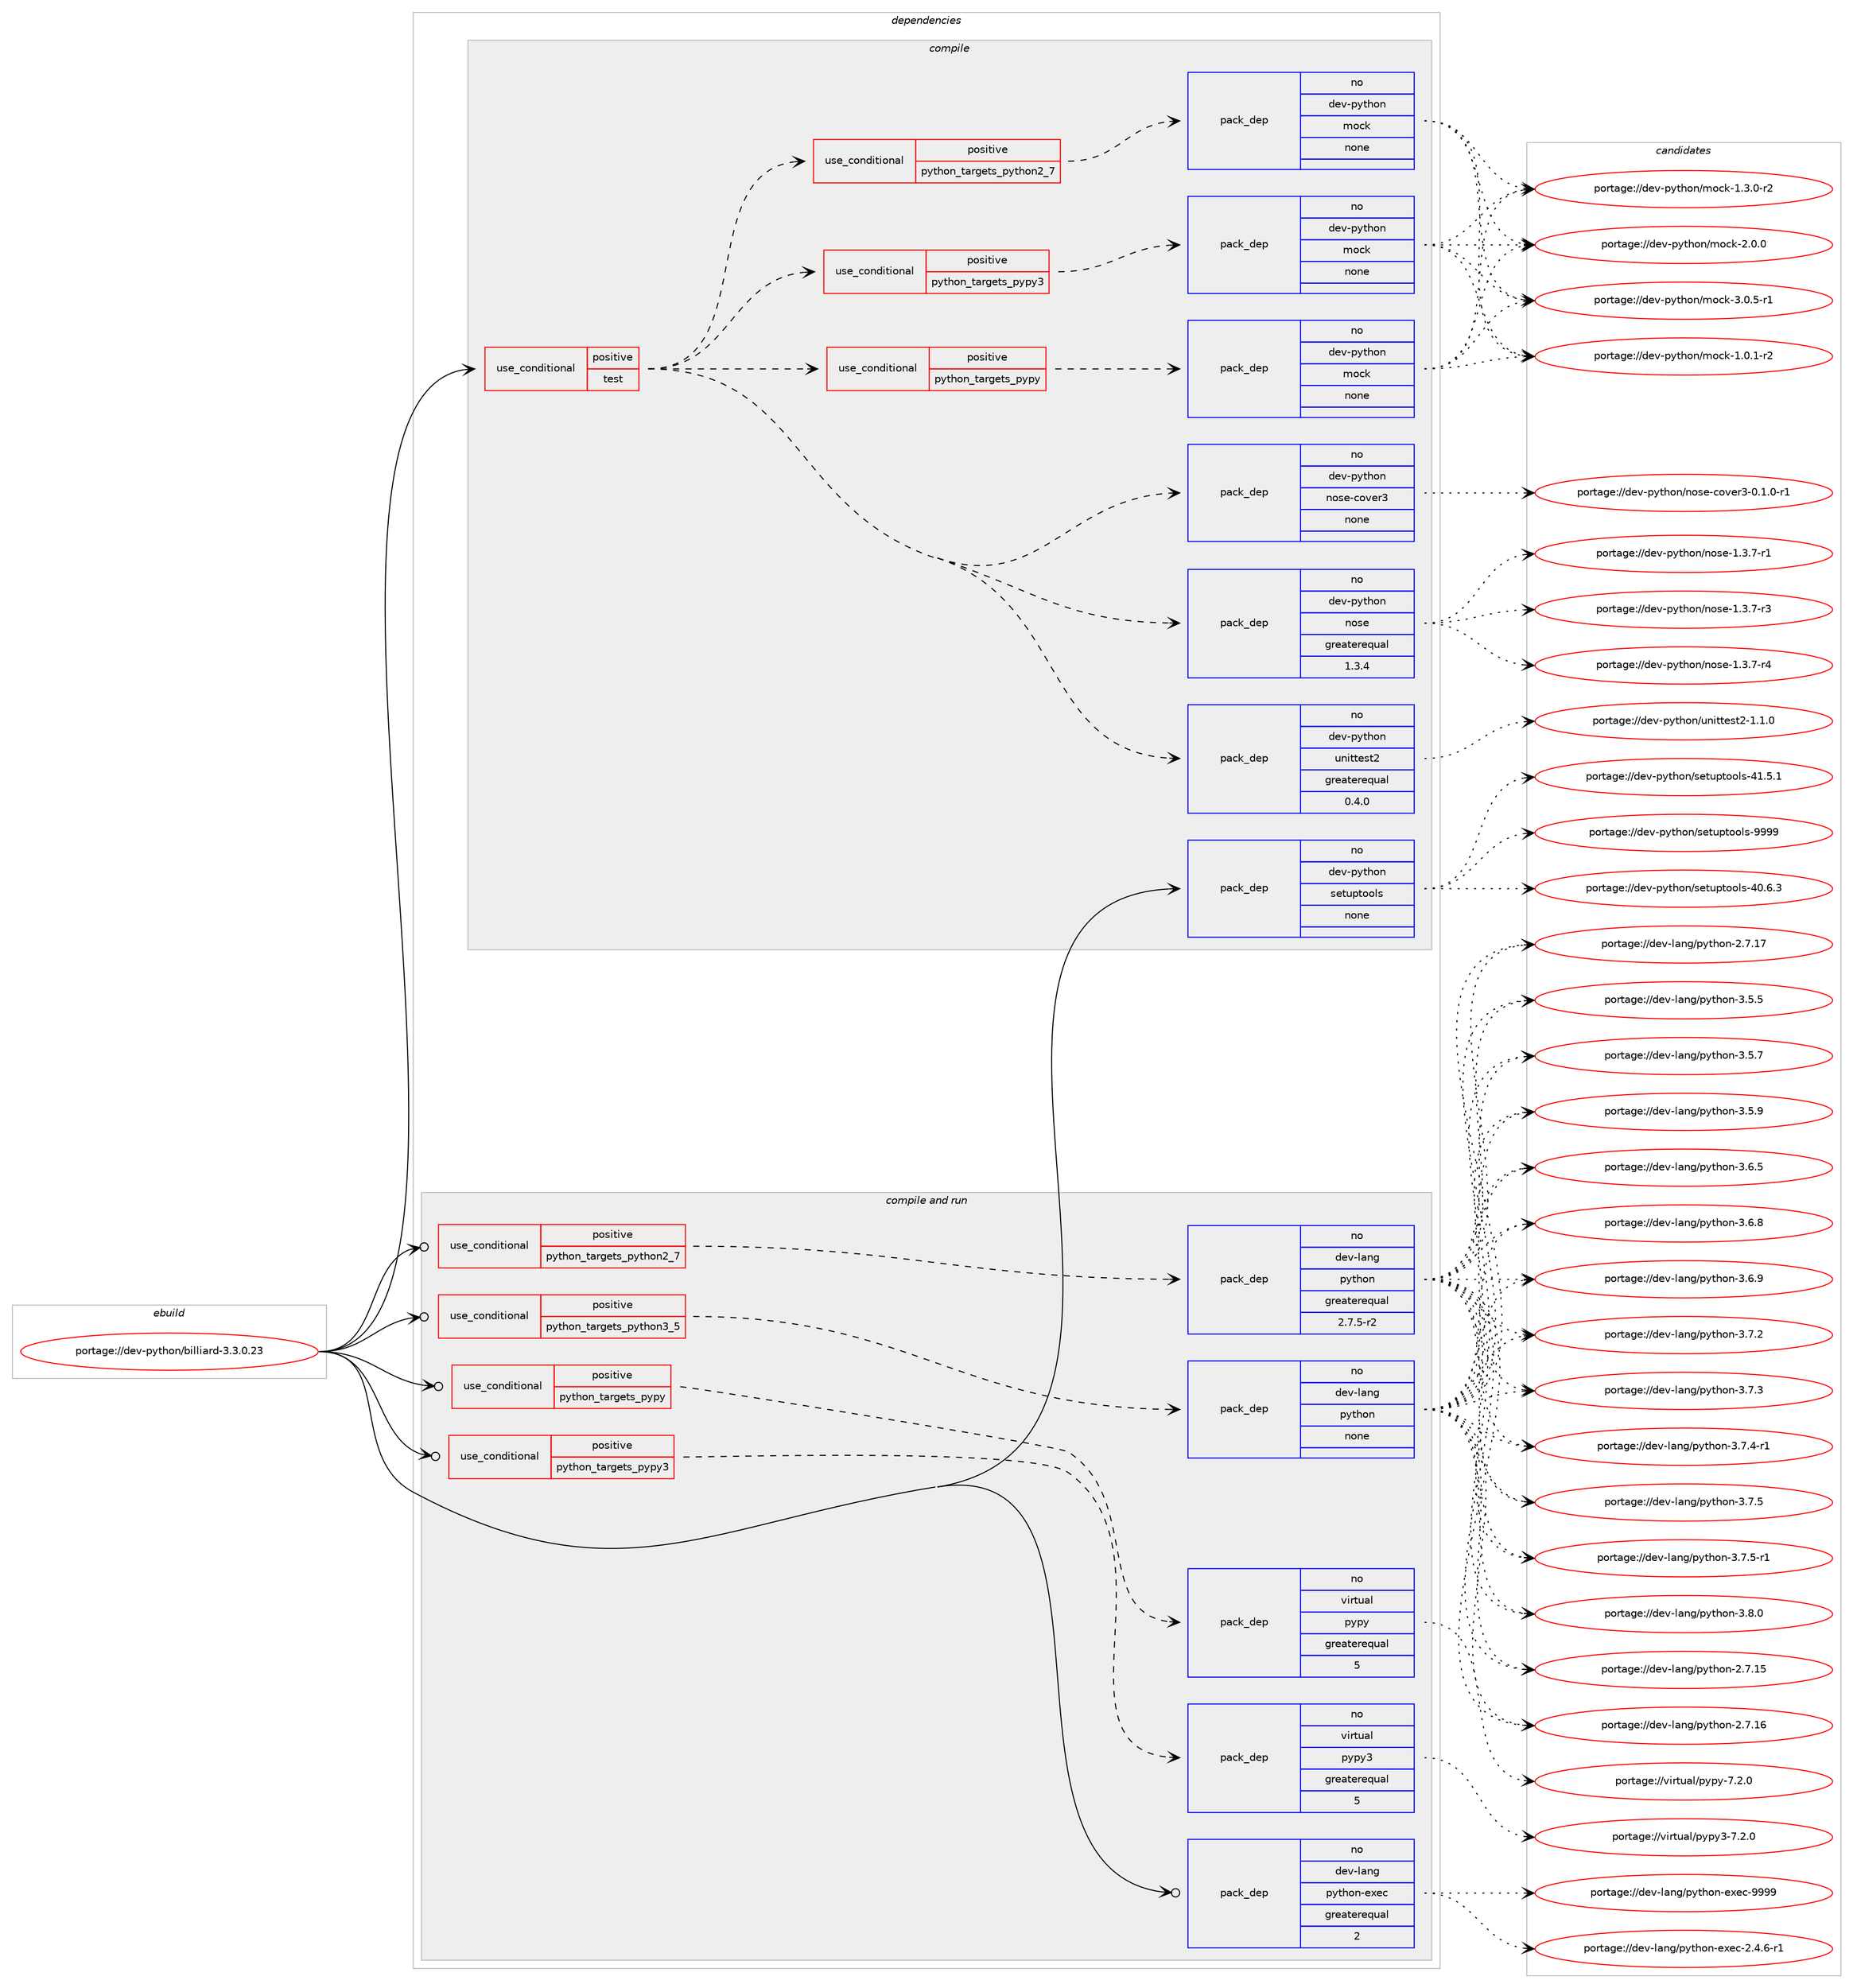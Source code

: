 digraph prolog {

# *************
# Graph options
# *************

newrank=true;
concentrate=true;
compound=true;
graph [rankdir=LR,fontname=Helvetica,fontsize=10,ranksep=1.5];#, ranksep=2.5, nodesep=0.2];
edge  [arrowhead=vee];
node  [fontname=Helvetica,fontsize=10];

# **********
# The ebuild
# **********

subgraph cluster_leftcol {
color=gray;
rank=same;
label=<<i>ebuild</i>>;
id [label="portage://dev-python/billiard-3.3.0.23", color=red, width=4, href="../dev-python/billiard-3.3.0.23.svg"];
}

# ****************
# The dependencies
# ****************

subgraph cluster_midcol {
color=gray;
label=<<i>dependencies</i>>;
subgraph cluster_compile {
fillcolor="#eeeeee";
style=filled;
label=<<i>compile</i>>;
subgraph cond26183 {
dependency131707 [label=<<TABLE BORDER="0" CELLBORDER="1" CELLSPACING="0" CELLPADDING="4"><TR><TD ROWSPAN="3" CELLPADDING="10">use_conditional</TD></TR><TR><TD>positive</TD></TR><TR><TD>test</TD></TR></TABLE>>, shape=none, color=red];
subgraph pack102220 {
dependency131708 [label=<<TABLE BORDER="0" CELLBORDER="1" CELLSPACING="0" CELLPADDING="4" WIDTH="220"><TR><TD ROWSPAN="6" CELLPADDING="30">pack_dep</TD></TR><TR><TD WIDTH="110">no</TD></TR><TR><TD>dev-python</TD></TR><TR><TD>unittest2</TD></TR><TR><TD>greaterequal</TD></TR><TR><TD>0.4.0</TD></TR></TABLE>>, shape=none, color=blue];
}
dependency131707:e -> dependency131708:w [weight=20,style="dashed",arrowhead="vee"];
subgraph pack102221 {
dependency131709 [label=<<TABLE BORDER="0" CELLBORDER="1" CELLSPACING="0" CELLPADDING="4" WIDTH="220"><TR><TD ROWSPAN="6" CELLPADDING="30">pack_dep</TD></TR><TR><TD WIDTH="110">no</TD></TR><TR><TD>dev-python</TD></TR><TR><TD>nose</TD></TR><TR><TD>greaterequal</TD></TR><TR><TD>1.3.4</TD></TR></TABLE>>, shape=none, color=blue];
}
dependency131707:e -> dependency131709:w [weight=20,style="dashed",arrowhead="vee"];
subgraph pack102222 {
dependency131710 [label=<<TABLE BORDER="0" CELLBORDER="1" CELLSPACING="0" CELLPADDING="4" WIDTH="220"><TR><TD ROWSPAN="6" CELLPADDING="30">pack_dep</TD></TR><TR><TD WIDTH="110">no</TD></TR><TR><TD>dev-python</TD></TR><TR><TD>nose-cover3</TD></TR><TR><TD>none</TD></TR><TR><TD></TD></TR></TABLE>>, shape=none, color=blue];
}
dependency131707:e -> dependency131710:w [weight=20,style="dashed",arrowhead="vee"];
subgraph cond26184 {
dependency131711 [label=<<TABLE BORDER="0" CELLBORDER="1" CELLSPACING="0" CELLPADDING="4"><TR><TD ROWSPAN="3" CELLPADDING="10">use_conditional</TD></TR><TR><TD>positive</TD></TR><TR><TD>python_targets_pypy</TD></TR></TABLE>>, shape=none, color=red];
subgraph pack102223 {
dependency131712 [label=<<TABLE BORDER="0" CELLBORDER="1" CELLSPACING="0" CELLPADDING="4" WIDTH="220"><TR><TD ROWSPAN="6" CELLPADDING="30">pack_dep</TD></TR><TR><TD WIDTH="110">no</TD></TR><TR><TD>dev-python</TD></TR><TR><TD>mock</TD></TR><TR><TD>none</TD></TR><TR><TD></TD></TR></TABLE>>, shape=none, color=blue];
}
dependency131711:e -> dependency131712:w [weight=20,style="dashed",arrowhead="vee"];
}
dependency131707:e -> dependency131711:w [weight=20,style="dashed",arrowhead="vee"];
subgraph cond26185 {
dependency131713 [label=<<TABLE BORDER="0" CELLBORDER="1" CELLSPACING="0" CELLPADDING="4"><TR><TD ROWSPAN="3" CELLPADDING="10">use_conditional</TD></TR><TR><TD>positive</TD></TR><TR><TD>python_targets_pypy3</TD></TR></TABLE>>, shape=none, color=red];
subgraph pack102224 {
dependency131714 [label=<<TABLE BORDER="0" CELLBORDER="1" CELLSPACING="0" CELLPADDING="4" WIDTH="220"><TR><TD ROWSPAN="6" CELLPADDING="30">pack_dep</TD></TR><TR><TD WIDTH="110">no</TD></TR><TR><TD>dev-python</TD></TR><TR><TD>mock</TD></TR><TR><TD>none</TD></TR><TR><TD></TD></TR></TABLE>>, shape=none, color=blue];
}
dependency131713:e -> dependency131714:w [weight=20,style="dashed",arrowhead="vee"];
}
dependency131707:e -> dependency131713:w [weight=20,style="dashed",arrowhead="vee"];
subgraph cond26186 {
dependency131715 [label=<<TABLE BORDER="0" CELLBORDER="1" CELLSPACING="0" CELLPADDING="4"><TR><TD ROWSPAN="3" CELLPADDING="10">use_conditional</TD></TR><TR><TD>positive</TD></TR><TR><TD>python_targets_python2_7</TD></TR></TABLE>>, shape=none, color=red];
subgraph pack102225 {
dependency131716 [label=<<TABLE BORDER="0" CELLBORDER="1" CELLSPACING="0" CELLPADDING="4" WIDTH="220"><TR><TD ROWSPAN="6" CELLPADDING="30">pack_dep</TD></TR><TR><TD WIDTH="110">no</TD></TR><TR><TD>dev-python</TD></TR><TR><TD>mock</TD></TR><TR><TD>none</TD></TR><TR><TD></TD></TR></TABLE>>, shape=none, color=blue];
}
dependency131715:e -> dependency131716:w [weight=20,style="dashed",arrowhead="vee"];
}
dependency131707:e -> dependency131715:w [weight=20,style="dashed",arrowhead="vee"];
}
id:e -> dependency131707:w [weight=20,style="solid",arrowhead="vee"];
subgraph pack102226 {
dependency131717 [label=<<TABLE BORDER="0" CELLBORDER="1" CELLSPACING="0" CELLPADDING="4" WIDTH="220"><TR><TD ROWSPAN="6" CELLPADDING="30">pack_dep</TD></TR><TR><TD WIDTH="110">no</TD></TR><TR><TD>dev-python</TD></TR><TR><TD>setuptools</TD></TR><TR><TD>none</TD></TR><TR><TD></TD></TR></TABLE>>, shape=none, color=blue];
}
id:e -> dependency131717:w [weight=20,style="solid",arrowhead="vee"];
}
subgraph cluster_compileandrun {
fillcolor="#eeeeee";
style=filled;
label=<<i>compile and run</i>>;
subgraph cond26187 {
dependency131718 [label=<<TABLE BORDER="0" CELLBORDER="1" CELLSPACING="0" CELLPADDING="4"><TR><TD ROWSPAN="3" CELLPADDING="10">use_conditional</TD></TR><TR><TD>positive</TD></TR><TR><TD>python_targets_pypy</TD></TR></TABLE>>, shape=none, color=red];
subgraph pack102227 {
dependency131719 [label=<<TABLE BORDER="0" CELLBORDER="1" CELLSPACING="0" CELLPADDING="4" WIDTH="220"><TR><TD ROWSPAN="6" CELLPADDING="30">pack_dep</TD></TR><TR><TD WIDTH="110">no</TD></TR><TR><TD>virtual</TD></TR><TR><TD>pypy</TD></TR><TR><TD>greaterequal</TD></TR><TR><TD>5</TD></TR></TABLE>>, shape=none, color=blue];
}
dependency131718:e -> dependency131719:w [weight=20,style="dashed",arrowhead="vee"];
}
id:e -> dependency131718:w [weight=20,style="solid",arrowhead="odotvee"];
subgraph cond26188 {
dependency131720 [label=<<TABLE BORDER="0" CELLBORDER="1" CELLSPACING="0" CELLPADDING="4"><TR><TD ROWSPAN="3" CELLPADDING="10">use_conditional</TD></TR><TR><TD>positive</TD></TR><TR><TD>python_targets_pypy3</TD></TR></TABLE>>, shape=none, color=red];
subgraph pack102228 {
dependency131721 [label=<<TABLE BORDER="0" CELLBORDER="1" CELLSPACING="0" CELLPADDING="4" WIDTH="220"><TR><TD ROWSPAN="6" CELLPADDING="30">pack_dep</TD></TR><TR><TD WIDTH="110">no</TD></TR><TR><TD>virtual</TD></TR><TR><TD>pypy3</TD></TR><TR><TD>greaterequal</TD></TR><TR><TD>5</TD></TR></TABLE>>, shape=none, color=blue];
}
dependency131720:e -> dependency131721:w [weight=20,style="dashed",arrowhead="vee"];
}
id:e -> dependency131720:w [weight=20,style="solid",arrowhead="odotvee"];
subgraph cond26189 {
dependency131722 [label=<<TABLE BORDER="0" CELLBORDER="1" CELLSPACING="0" CELLPADDING="4"><TR><TD ROWSPAN="3" CELLPADDING="10">use_conditional</TD></TR><TR><TD>positive</TD></TR><TR><TD>python_targets_python2_7</TD></TR></TABLE>>, shape=none, color=red];
subgraph pack102229 {
dependency131723 [label=<<TABLE BORDER="0" CELLBORDER="1" CELLSPACING="0" CELLPADDING="4" WIDTH="220"><TR><TD ROWSPAN="6" CELLPADDING="30">pack_dep</TD></TR><TR><TD WIDTH="110">no</TD></TR><TR><TD>dev-lang</TD></TR><TR><TD>python</TD></TR><TR><TD>greaterequal</TD></TR><TR><TD>2.7.5-r2</TD></TR></TABLE>>, shape=none, color=blue];
}
dependency131722:e -> dependency131723:w [weight=20,style="dashed",arrowhead="vee"];
}
id:e -> dependency131722:w [weight=20,style="solid",arrowhead="odotvee"];
subgraph cond26190 {
dependency131724 [label=<<TABLE BORDER="0" CELLBORDER="1" CELLSPACING="0" CELLPADDING="4"><TR><TD ROWSPAN="3" CELLPADDING="10">use_conditional</TD></TR><TR><TD>positive</TD></TR><TR><TD>python_targets_python3_5</TD></TR></TABLE>>, shape=none, color=red];
subgraph pack102230 {
dependency131725 [label=<<TABLE BORDER="0" CELLBORDER="1" CELLSPACING="0" CELLPADDING="4" WIDTH="220"><TR><TD ROWSPAN="6" CELLPADDING="30">pack_dep</TD></TR><TR><TD WIDTH="110">no</TD></TR><TR><TD>dev-lang</TD></TR><TR><TD>python</TD></TR><TR><TD>none</TD></TR><TR><TD></TD></TR></TABLE>>, shape=none, color=blue];
}
dependency131724:e -> dependency131725:w [weight=20,style="dashed",arrowhead="vee"];
}
id:e -> dependency131724:w [weight=20,style="solid",arrowhead="odotvee"];
subgraph pack102231 {
dependency131726 [label=<<TABLE BORDER="0" CELLBORDER="1" CELLSPACING="0" CELLPADDING="4" WIDTH="220"><TR><TD ROWSPAN="6" CELLPADDING="30">pack_dep</TD></TR><TR><TD WIDTH="110">no</TD></TR><TR><TD>dev-lang</TD></TR><TR><TD>python-exec</TD></TR><TR><TD>greaterequal</TD></TR><TR><TD>2</TD></TR></TABLE>>, shape=none, color=blue];
}
id:e -> dependency131726:w [weight=20,style="solid",arrowhead="odotvee"];
}
subgraph cluster_run {
fillcolor="#eeeeee";
style=filled;
label=<<i>run</i>>;
}
}

# **************
# The candidates
# **************

subgraph cluster_choices {
rank=same;
color=gray;
label=<<i>candidates</i>>;

subgraph choice102220 {
color=black;
nodesep=1;
choiceportage100101118451121211161041111104711711010511611610111511650454946494648 [label="portage://dev-python/unittest2-1.1.0", color=red, width=4,href="../dev-python/unittest2-1.1.0.svg"];
dependency131708:e -> choiceportage100101118451121211161041111104711711010511611610111511650454946494648:w [style=dotted,weight="100"];
}
subgraph choice102221 {
color=black;
nodesep=1;
choiceportage10010111845112121116104111110471101111151014549465146554511449 [label="portage://dev-python/nose-1.3.7-r1", color=red, width=4,href="../dev-python/nose-1.3.7-r1.svg"];
choiceportage10010111845112121116104111110471101111151014549465146554511451 [label="portage://dev-python/nose-1.3.7-r3", color=red, width=4,href="../dev-python/nose-1.3.7-r3.svg"];
choiceportage10010111845112121116104111110471101111151014549465146554511452 [label="portage://dev-python/nose-1.3.7-r4", color=red, width=4,href="../dev-python/nose-1.3.7-r4.svg"];
dependency131709:e -> choiceportage10010111845112121116104111110471101111151014549465146554511449:w [style=dotted,weight="100"];
dependency131709:e -> choiceportage10010111845112121116104111110471101111151014549465146554511451:w [style=dotted,weight="100"];
dependency131709:e -> choiceportage10010111845112121116104111110471101111151014549465146554511452:w [style=dotted,weight="100"];
}
subgraph choice102222 {
color=black;
nodesep=1;
choiceportage10010111845112121116104111110471101111151014599111118101114514548464946484511449 [label="portage://dev-python/nose-cover3-0.1.0-r1", color=red, width=4,href="../dev-python/nose-cover3-0.1.0-r1.svg"];
dependency131710:e -> choiceportage10010111845112121116104111110471101111151014599111118101114514548464946484511449:w [style=dotted,weight="100"];
}
subgraph choice102223 {
color=black;
nodesep=1;
choiceportage1001011184511212111610411111047109111991074549464846494511450 [label="portage://dev-python/mock-1.0.1-r2", color=red, width=4,href="../dev-python/mock-1.0.1-r2.svg"];
choiceportage1001011184511212111610411111047109111991074549465146484511450 [label="portage://dev-python/mock-1.3.0-r2", color=red, width=4,href="../dev-python/mock-1.3.0-r2.svg"];
choiceportage100101118451121211161041111104710911199107455046484648 [label="portage://dev-python/mock-2.0.0", color=red, width=4,href="../dev-python/mock-2.0.0.svg"];
choiceportage1001011184511212111610411111047109111991074551464846534511449 [label="portage://dev-python/mock-3.0.5-r1", color=red, width=4,href="../dev-python/mock-3.0.5-r1.svg"];
dependency131712:e -> choiceportage1001011184511212111610411111047109111991074549464846494511450:w [style=dotted,weight="100"];
dependency131712:e -> choiceportage1001011184511212111610411111047109111991074549465146484511450:w [style=dotted,weight="100"];
dependency131712:e -> choiceportage100101118451121211161041111104710911199107455046484648:w [style=dotted,weight="100"];
dependency131712:e -> choiceportage1001011184511212111610411111047109111991074551464846534511449:w [style=dotted,weight="100"];
}
subgraph choice102224 {
color=black;
nodesep=1;
choiceportage1001011184511212111610411111047109111991074549464846494511450 [label="portage://dev-python/mock-1.0.1-r2", color=red, width=4,href="../dev-python/mock-1.0.1-r2.svg"];
choiceportage1001011184511212111610411111047109111991074549465146484511450 [label="portage://dev-python/mock-1.3.0-r2", color=red, width=4,href="../dev-python/mock-1.3.0-r2.svg"];
choiceportage100101118451121211161041111104710911199107455046484648 [label="portage://dev-python/mock-2.0.0", color=red, width=4,href="../dev-python/mock-2.0.0.svg"];
choiceportage1001011184511212111610411111047109111991074551464846534511449 [label="portage://dev-python/mock-3.0.5-r1", color=red, width=4,href="../dev-python/mock-3.0.5-r1.svg"];
dependency131714:e -> choiceportage1001011184511212111610411111047109111991074549464846494511450:w [style=dotted,weight="100"];
dependency131714:e -> choiceportage1001011184511212111610411111047109111991074549465146484511450:w [style=dotted,weight="100"];
dependency131714:e -> choiceportage100101118451121211161041111104710911199107455046484648:w [style=dotted,weight="100"];
dependency131714:e -> choiceportage1001011184511212111610411111047109111991074551464846534511449:w [style=dotted,weight="100"];
}
subgraph choice102225 {
color=black;
nodesep=1;
choiceportage1001011184511212111610411111047109111991074549464846494511450 [label="portage://dev-python/mock-1.0.1-r2", color=red, width=4,href="../dev-python/mock-1.0.1-r2.svg"];
choiceportage1001011184511212111610411111047109111991074549465146484511450 [label="portage://dev-python/mock-1.3.0-r2", color=red, width=4,href="../dev-python/mock-1.3.0-r2.svg"];
choiceportage100101118451121211161041111104710911199107455046484648 [label="portage://dev-python/mock-2.0.0", color=red, width=4,href="../dev-python/mock-2.0.0.svg"];
choiceportage1001011184511212111610411111047109111991074551464846534511449 [label="portage://dev-python/mock-3.0.5-r1", color=red, width=4,href="../dev-python/mock-3.0.5-r1.svg"];
dependency131716:e -> choiceportage1001011184511212111610411111047109111991074549464846494511450:w [style=dotted,weight="100"];
dependency131716:e -> choiceportage1001011184511212111610411111047109111991074549465146484511450:w [style=dotted,weight="100"];
dependency131716:e -> choiceportage100101118451121211161041111104710911199107455046484648:w [style=dotted,weight="100"];
dependency131716:e -> choiceportage1001011184511212111610411111047109111991074551464846534511449:w [style=dotted,weight="100"];
}
subgraph choice102226 {
color=black;
nodesep=1;
choiceportage100101118451121211161041111104711510111611711211611111110811545524846544651 [label="portage://dev-python/setuptools-40.6.3", color=red, width=4,href="../dev-python/setuptools-40.6.3.svg"];
choiceportage100101118451121211161041111104711510111611711211611111110811545524946534649 [label="portage://dev-python/setuptools-41.5.1", color=red, width=4,href="../dev-python/setuptools-41.5.1.svg"];
choiceportage10010111845112121116104111110471151011161171121161111111081154557575757 [label="portage://dev-python/setuptools-9999", color=red, width=4,href="../dev-python/setuptools-9999.svg"];
dependency131717:e -> choiceportage100101118451121211161041111104711510111611711211611111110811545524846544651:w [style=dotted,weight="100"];
dependency131717:e -> choiceportage100101118451121211161041111104711510111611711211611111110811545524946534649:w [style=dotted,weight="100"];
dependency131717:e -> choiceportage10010111845112121116104111110471151011161171121161111111081154557575757:w [style=dotted,weight="100"];
}
subgraph choice102227 {
color=black;
nodesep=1;
choiceportage1181051141161179710847112121112121455546504648 [label="portage://virtual/pypy-7.2.0", color=red, width=4,href="../virtual/pypy-7.2.0.svg"];
dependency131719:e -> choiceportage1181051141161179710847112121112121455546504648:w [style=dotted,weight="100"];
}
subgraph choice102228 {
color=black;
nodesep=1;
choiceportage118105114116117971084711212111212151455546504648 [label="portage://virtual/pypy3-7.2.0", color=red, width=4,href="../virtual/pypy3-7.2.0.svg"];
dependency131721:e -> choiceportage118105114116117971084711212111212151455546504648:w [style=dotted,weight="100"];
}
subgraph choice102229 {
color=black;
nodesep=1;
choiceportage10010111845108971101034711212111610411111045504655464953 [label="portage://dev-lang/python-2.7.15", color=red, width=4,href="../dev-lang/python-2.7.15.svg"];
choiceportage10010111845108971101034711212111610411111045504655464954 [label="portage://dev-lang/python-2.7.16", color=red, width=4,href="../dev-lang/python-2.7.16.svg"];
choiceportage10010111845108971101034711212111610411111045504655464955 [label="portage://dev-lang/python-2.7.17", color=red, width=4,href="../dev-lang/python-2.7.17.svg"];
choiceportage100101118451089711010347112121116104111110455146534653 [label="portage://dev-lang/python-3.5.5", color=red, width=4,href="../dev-lang/python-3.5.5.svg"];
choiceportage100101118451089711010347112121116104111110455146534655 [label="portage://dev-lang/python-3.5.7", color=red, width=4,href="../dev-lang/python-3.5.7.svg"];
choiceportage100101118451089711010347112121116104111110455146534657 [label="portage://dev-lang/python-3.5.9", color=red, width=4,href="../dev-lang/python-3.5.9.svg"];
choiceportage100101118451089711010347112121116104111110455146544653 [label="portage://dev-lang/python-3.6.5", color=red, width=4,href="../dev-lang/python-3.6.5.svg"];
choiceportage100101118451089711010347112121116104111110455146544656 [label="portage://dev-lang/python-3.6.8", color=red, width=4,href="../dev-lang/python-3.6.8.svg"];
choiceportage100101118451089711010347112121116104111110455146544657 [label="portage://dev-lang/python-3.6.9", color=red, width=4,href="../dev-lang/python-3.6.9.svg"];
choiceportage100101118451089711010347112121116104111110455146554650 [label="portage://dev-lang/python-3.7.2", color=red, width=4,href="../dev-lang/python-3.7.2.svg"];
choiceportage100101118451089711010347112121116104111110455146554651 [label="portage://dev-lang/python-3.7.3", color=red, width=4,href="../dev-lang/python-3.7.3.svg"];
choiceportage1001011184510897110103471121211161041111104551465546524511449 [label="portage://dev-lang/python-3.7.4-r1", color=red, width=4,href="../dev-lang/python-3.7.4-r1.svg"];
choiceportage100101118451089711010347112121116104111110455146554653 [label="portage://dev-lang/python-3.7.5", color=red, width=4,href="../dev-lang/python-3.7.5.svg"];
choiceportage1001011184510897110103471121211161041111104551465546534511449 [label="portage://dev-lang/python-3.7.5-r1", color=red, width=4,href="../dev-lang/python-3.7.5-r1.svg"];
choiceportage100101118451089711010347112121116104111110455146564648 [label="portage://dev-lang/python-3.8.0", color=red, width=4,href="../dev-lang/python-3.8.0.svg"];
dependency131723:e -> choiceportage10010111845108971101034711212111610411111045504655464953:w [style=dotted,weight="100"];
dependency131723:e -> choiceportage10010111845108971101034711212111610411111045504655464954:w [style=dotted,weight="100"];
dependency131723:e -> choiceportage10010111845108971101034711212111610411111045504655464955:w [style=dotted,weight="100"];
dependency131723:e -> choiceportage100101118451089711010347112121116104111110455146534653:w [style=dotted,weight="100"];
dependency131723:e -> choiceportage100101118451089711010347112121116104111110455146534655:w [style=dotted,weight="100"];
dependency131723:e -> choiceportage100101118451089711010347112121116104111110455146534657:w [style=dotted,weight="100"];
dependency131723:e -> choiceportage100101118451089711010347112121116104111110455146544653:w [style=dotted,weight="100"];
dependency131723:e -> choiceportage100101118451089711010347112121116104111110455146544656:w [style=dotted,weight="100"];
dependency131723:e -> choiceportage100101118451089711010347112121116104111110455146544657:w [style=dotted,weight="100"];
dependency131723:e -> choiceportage100101118451089711010347112121116104111110455146554650:w [style=dotted,weight="100"];
dependency131723:e -> choiceportage100101118451089711010347112121116104111110455146554651:w [style=dotted,weight="100"];
dependency131723:e -> choiceportage1001011184510897110103471121211161041111104551465546524511449:w [style=dotted,weight="100"];
dependency131723:e -> choiceportage100101118451089711010347112121116104111110455146554653:w [style=dotted,weight="100"];
dependency131723:e -> choiceportage1001011184510897110103471121211161041111104551465546534511449:w [style=dotted,weight="100"];
dependency131723:e -> choiceportage100101118451089711010347112121116104111110455146564648:w [style=dotted,weight="100"];
}
subgraph choice102230 {
color=black;
nodesep=1;
choiceportage10010111845108971101034711212111610411111045504655464953 [label="portage://dev-lang/python-2.7.15", color=red, width=4,href="../dev-lang/python-2.7.15.svg"];
choiceportage10010111845108971101034711212111610411111045504655464954 [label="portage://dev-lang/python-2.7.16", color=red, width=4,href="../dev-lang/python-2.7.16.svg"];
choiceportage10010111845108971101034711212111610411111045504655464955 [label="portage://dev-lang/python-2.7.17", color=red, width=4,href="../dev-lang/python-2.7.17.svg"];
choiceportage100101118451089711010347112121116104111110455146534653 [label="portage://dev-lang/python-3.5.5", color=red, width=4,href="../dev-lang/python-3.5.5.svg"];
choiceportage100101118451089711010347112121116104111110455146534655 [label="portage://dev-lang/python-3.5.7", color=red, width=4,href="../dev-lang/python-3.5.7.svg"];
choiceportage100101118451089711010347112121116104111110455146534657 [label="portage://dev-lang/python-3.5.9", color=red, width=4,href="../dev-lang/python-3.5.9.svg"];
choiceportage100101118451089711010347112121116104111110455146544653 [label="portage://dev-lang/python-3.6.5", color=red, width=4,href="../dev-lang/python-3.6.5.svg"];
choiceportage100101118451089711010347112121116104111110455146544656 [label="portage://dev-lang/python-3.6.8", color=red, width=4,href="../dev-lang/python-3.6.8.svg"];
choiceportage100101118451089711010347112121116104111110455146544657 [label="portage://dev-lang/python-3.6.9", color=red, width=4,href="../dev-lang/python-3.6.9.svg"];
choiceportage100101118451089711010347112121116104111110455146554650 [label="portage://dev-lang/python-3.7.2", color=red, width=4,href="../dev-lang/python-3.7.2.svg"];
choiceportage100101118451089711010347112121116104111110455146554651 [label="portage://dev-lang/python-3.7.3", color=red, width=4,href="../dev-lang/python-3.7.3.svg"];
choiceportage1001011184510897110103471121211161041111104551465546524511449 [label="portage://dev-lang/python-3.7.4-r1", color=red, width=4,href="../dev-lang/python-3.7.4-r1.svg"];
choiceportage100101118451089711010347112121116104111110455146554653 [label="portage://dev-lang/python-3.7.5", color=red, width=4,href="../dev-lang/python-3.7.5.svg"];
choiceportage1001011184510897110103471121211161041111104551465546534511449 [label="portage://dev-lang/python-3.7.5-r1", color=red, width=4,href="../dev-lang/python-3.7.5-r1.svg"];
choiceportage100101118451089711010347112121116104111110455146564648 [label="portage://dev-lang/python-3.8.0", color=red, width=4,href="../dev-lang/python-3.8.0.svg"];
dependency131725:e -> choiceportage10010111845108971101034711212111610411111045504655464953:w [style=dotted,weight="100"];
dependency131725:e -> choiceportage10010111845108971101034711212111610411111045504655464954:w [style=dotted,weight="100"];
dependency131725:e -> choiceportage10010111845108971101034711212111610411111045504655464955:w [style=dotted,weight="100"];
dependency131725:e -> choiceportage100101118451089711010347112121116104111110455146534653:w [style=dotted,weight="100"];
dependency131725:e -> choiceportage100101118451089711010347112121116104111110455146534655:w [style=dotted,weight="100"];
dependency131725:e -> choiceportage100101118451089711010347112121116104111110455146534657:w [style=dotted,weight="100"];
dependency131725:e -> choiceportage100101118451089711010347112121116104111110455146544653:w [style=dotted,weight="100"];
dependency131725:e -> choiceportage100101118451089711010347112121116104111110455146544656:w [style=dotted,weight="100"];
dependency131725:e -> choiceportage100101118451089711010347112121116104111110455146544657:w [style=dotted,weight="100"];
dependency131725:e -> choiceportage100101118451089711010347112121116104111110455146554650:w [style=dotted,weight="100"];
dependency131725:e -> choiceportage100101118451089711010347112121116104111110455146554651:w [style=dotted,weight="100"];
dependency131725:e -> choiceportage1001011184510897110103471121211161041111104551465546524511449:w [style=dotted,weight="100"];
dependency131725:e -> choiceportage100101118451089711010347112121116104111110455146554653:w [style=dotted,weight="100"];
dependency131725:e -> choiceportage1001011184510897110103471121211161041111104551465546534511449:w [style=dotted,weight="100"];
dependency131725:e -> choiceportage100101118451089711010347112121116104111110455146564648:w [style=dotted,weight="100"];
}
subgraph choice102231 {
color=black;
nodesep=1;
choiceportage10010111845108971101034711212111610411111045101120101994550465246544511449 [label="portage://dev-lang/python-exec-2.4.6-r1", color=red, width=4,href="../dev-lang/python-exec-2.4.6-r1.svg"];
choiceportage10010111845108971101034711212111610411111045101120101994557575757 [label="portage://dev-lang/python-exec-9999", color=red, width=4,href="../dev-lang/python-exec-9999.svg"];
dependency131726:e -> choiceportage10010111845108971101034711212111610411111045101120101994550465246544511449:w [style=dotted,weight="100"];
dependency131726:e -> choiceportage10010111845108971101034711212111610411111045101120101994557575757:w [style=dotted,weight="100"];
}
}

}
